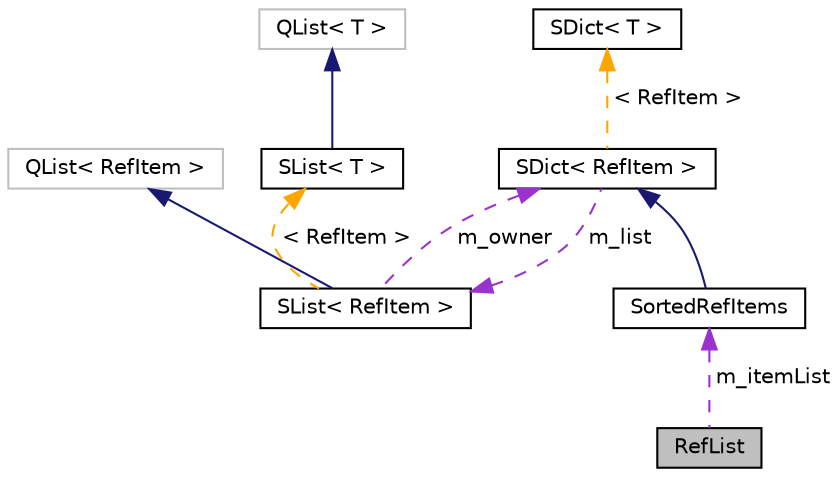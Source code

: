 digraph "RefList"
{
 // INTERACTIVE_SVG=YES
  edge [fontname="Helvetica",fontsize="10",labelfontname="Helvetica",labelfontsize="10"];
  node [fontname="Helvetica",fontsize="10",shape=record];
  Node1 [label="RefList",height=0.2,width=0.4,color="black", fillcolor="grey75", style="filled", fontcolor="black"];
  Node2 -> Node1 [dir="back",color="darkorchid3",fontsize="10",style="dashed",label=" m_itemList" ,fontname="Helvetica"];
  Node2 [label="SortedRefItems",height=0.2,width=0.4,color="black", fillcolor="white", style="filled",URL="$d0/d8c/class_sorted_ref_items.html",tooltip="List of items sorted by title. "];
  Node3 -> Node2 [dir="back",color="midnightblue",fontsize="10",style="solid",fontname="Helvetica"];
  Node3 [label="SDict\< RefItem \>",height=0.2,width=0.4,color="black", fillcolor="white", style="filled",URL="$d1/d50/class_s_dict.html"];
  Node4 -> Node3 [dir="back",color="darkorchid3",fontsize="10",style="dashed",label=" m_list" ,fontname="Helvetica"];
  Node4 [label="SList\< RefItem \>",height=0.2,width=0.4,color="black", fillcolor="white", style="filled",URL="$df/dce/class_s_list.html"];
  Node5 -> Node4 [dir="back",color="midnightblue",fontsize="10",style="solid",fontname="Helvetica"];
  Node5 [label="QList\< RefItem \>",height=0.2,width=0.4,color="grey75", fillcolor="white", style="filled"];
  Node3 -> Node4 [dir="back",color="darkorchid3",fontsize="10",style="dashed",label=" m_owner" ,fontname="Helvetica"];
  Node6 -> Node4 [dir="back",color="orange",fontsize="10",style="dashed",label=" \< RefItem \>" ,fontname="Helvetica"];
  Node6 [label="SList\< T \>",height=0.2,width=0.4,color="black", fillcolor="white", style="filled",URL="$df/dce/class_s_list.html",tooltip="internal wrapper class that redirects compareValues() to the dictionary "];
  Node7 -> Node6 [dir="back",color="midnightblue",fontsize="10",style="solid",fontname="Helvetica"];
  Node7 [label="QList\< T \>",height=0.2,width=0.4,color="grey75", fillcolor="white", style="filled"];
  Node8 -> Node3 [dir="back",color="orange",fontsize="10",style="dashed",label=" \< RefItem \>" ,fontname="Helvetica"];
  Node8 [label="SDict\< T \>",height=0.2,width=0.4,color="black", fillcolor="white", style="filled",URL="$d1/d50/class_s_dict.html",tooltip="Ordered dictionary of elements of type T. "];
}

